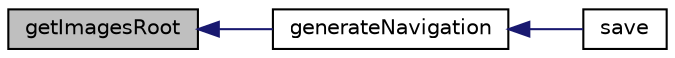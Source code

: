 digraph "getImagesRoot"
{
  edge [fontname="Helvetica",fontsize="10",labelfontname="Helvetica",labelfontsize="10"];
  node [fontname="Helvetica",fontsize="10",shape=record];
  rankdir="LR";
  Node171 [label="getImagesRoot",height=0.2,width=0.4,color="black", fillcolor="grey75", style="filled", fontcolor="black"];
  Node171 -> Node172 [dir="back",color="midnightblue",fontsize="10",style="solid",fontname="Helvetica"];
  Node172 [label="generateNavigation",height=0.2,width=0.4,color="black", fillcolor="white", style="filled",URL="$class_p_h_p_excel___writer___h_t_m_l.html#a61213550a8fd19e7e725f481b22a8dd9"];
  Node172 -> Node173 [dir="back",color="midnightblue",fontsize="10",style="solid",fontname="Helvetica"];
  Node173 [label="save",height=0.2,width=0.4,color="black", fillcolor="white", style="filled",URL="$class_p_h_p_excel___writer___h_t_m_l.html#a47cf44d053426c59c85d31f37744687c"];
}
